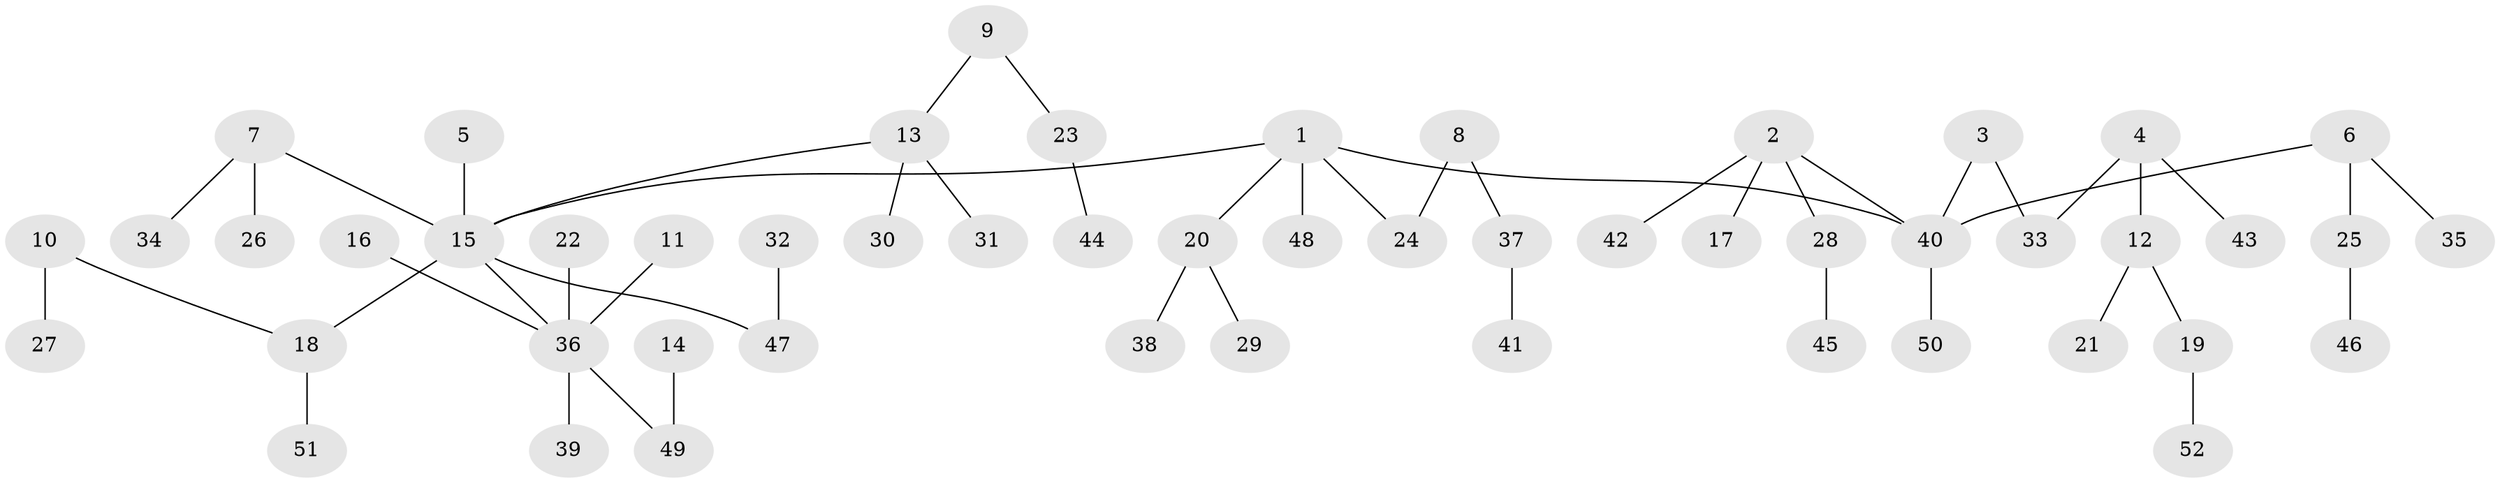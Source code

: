 // original degree distribution, {6: 0.009615384615384616, 5: 0.038461538461538464, 8: 0.009615384615384616, 4: 0.057692307692307696, 2: 0.3076923076923077, 3: 0.11538461538461539, 1: 0.46153846153846156}
// Generated by graph-tools (version 1.1) at 2025/02/03/09/25 03:02:27]
// undirected, 52 vertices, 51 edges
graph export_dot {
graph [start="1"]
  node [color=gray90,style=filled];
  1;
  2;
  3;
  4;
  5;
  6;
  7;
  8;
  9;
  10;
  11;
  12;
  13;
  14;
  15;
  16;
  17;
  18;
  19;
  20;
  21;
  22;
  23;
  24;
  25;
  26;
  27;
  28;
  29;
  30;
  31;
  32;
  33;
  34;
  35;
  36;
  37;
  38;
  39;
  40;
  41;
  42;
  43;
  44;
  45;
  46;
  47;
  48;
  49;
  50;
  51;
  52;
  1 -- 15 [weight=1.0];
  1 -- 20 [weight=1.0];
  1 -- 24 [weight=1.0];
  1 -- 40 [weight=1.0];
  1 -- 48 [weight=1.0];
  2 -- 17 [weight=1.0];
  2 -- 28 [weight=1.0];
  2 -- 40 [weight=1.0];
  2 -- 42 [weight=1.0];
  3 -- 33 [weight=1.0];
  3 -- 40 [weight=1.0];
  4 -- 12 [weight=1.0];
  4 -- 33 [weight=1.0];
  4 -- 43 [weight=1.0];
  5 -- 15 [weight=1.0];
  6 -- 25 [weight=1.0];
  6 -- 35 [weight=1.0];
  6 -- 40 [weight=1.0];
  7 -- 15 [weight=1.0];
  7 -- 26 [weight=1.0];
  7 -- 34 [weight=1.0];
  8 -- 24 [weight=1.0];
  8 -- 37 [weight=1.0];
  9 -- 13 [weight=1.0];
  9 -- 23 [weight=1.0];
  10 -- 18 [weight=1.0];
  10 -- 27 [weight=1.0];
  11 -- 36 [weight=1.0];
  12 -- 19 [weight=1.0];
  12 -- 21 [weight=1.0];
  13 -- 15 [weight=1.0];
  13 -- 30 [weight=1.0];
  13 -- 31 [weight=1.0];
  14 -- 49 [weight=1.0];
  15 -- 18 [weight=1.0];
  15 -- 36 [weight=1.0];
  15 -- 47 [weight=1.0];
  16 -- 36 [weight=1.0];
  18 -- 51 [weight=1.0];
  19 -- 52 [weight=1.0];
  20 -- 29 [weight=1.0];
  20 -- 38 [weight=1.0];
  22 -- 36 [weight=1.0];
  23 -- 44 [weight=1.0];
  25 -- 46 [weight=1.0];
  28 -- 45 [weight=1.0];
  32 -- 47 [weight=1.0];
  36 -- 39 [weight=1.0];
  36 -- 49 [weight=1.0];
  37 -- 41 [weight=1.0];
  40 -- 50 [weight=1.0];
}
